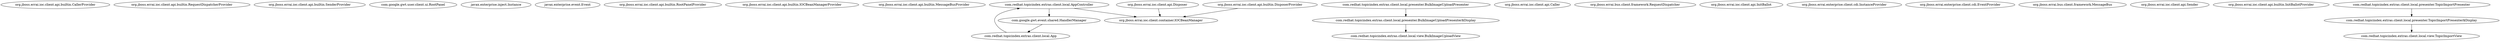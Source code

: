 //
// Generated IOC bean dependency graph in GraphViz DOT format.
//

digraph g {
  "org.jboss.errai.ioc.client.api.builtin.CallerProvider"
  "org.jboss.errai.ioc.client.api.builtin.RequestDispatcherProvider"
  "org.jboss.errai.ioc.client.api.builtin.SenderProvider"
  "com.google.gwt.user.client.ui.RootPanel"
  "javax.enterprise.inject.Instance"
  "javax.enterprise.event.Event"
  "org.jboss.errai.ioc.client.api.builtin.RootPanelProvider"
  "org.jboss.errai.ioc.client.api.builtin.IOCBeanManagerProvider"
  "org.jboss.errai.ioc.client.api.builtin.MessageBusProvider"
  "org.jboss.errai.ioc.client.container.IOCBeanManager"
  "com.redhat.topicindex.extras.client.local.App" -> "com.redhat.topicindex.extras.client.local.AppController"
  "com.google.gwt.event.shared.HandlerManager" -> "com.redhat.topicindex.extras.client.local.App"
  "com.redhat.topicindex.extras.client.local.AppController" -> "org.jboss.errai.ioc.client.container.IOCBeanManager"
  "com.redhat.topicindex.extras.client.local.AppController" -> "com.google.gwt.event.shared.HandlerManager"
  "com.redhat.topicindex.extras.client.local.view.BulkImageUploadView"
  "com.redhat.topicindex.extras.client.local.presenter.BulkImageUploadPresenter$Display" -> "com.redhat.topicindex.extras.client.local.view.BulkImageUploadView"
  "com.redhat.topicindex.extras.client.local.presenter.BulkImageUploadPresenter" -> "com.redhat.topicindex.extras.client.local.presenter.BulkImageUploadPresenter$Display"
  "org.jboss.errai.ioc.client.api.Caller"
  "org.jboss.errai.bus.client.framework.RequestDispatcher"
  "org.jboss.errai.ioc.client.api.InitBallot"
  "org.jboss.errai.enterprise.client.cdi.InstanceProvider"
  "org.jboss.errai.enterprise.client.cdi.EventProvider"
  "org.jboss.errai.bus.client.framework.MessageBus"
  "org.jboss.errai.ioc.client.api.Disposer" -> "org.jboss.errai.ioc.client.container.IOCBeanManager"
  "org.jboss.errai.ioc.client.api.builtin.DisposerProvider" -> "org.jboss.errai.ioc.client.container.IOCBeanManager"
  "org.jboss.errai.ioc.client.api.Sender"
  "org.jboss.errai.ioc.client.api.builtin.InitBallotProvider"
  "com.redhat.topicindex.extras.client.local.view.TopicImportView"
  "com.redhat.topicindex.extras.client.local.presenter.TopicImportPresenter$Display" -> "com.redhat.topicindex.extras.client.local.view.TopicImportView"
  "com.redhat.topicindex.extras.client.local.presenter.TopicImportPresenter" -> "com.redhat.topicindex.extras.client.local.presenter.TopicImportPresenter$Display"
}